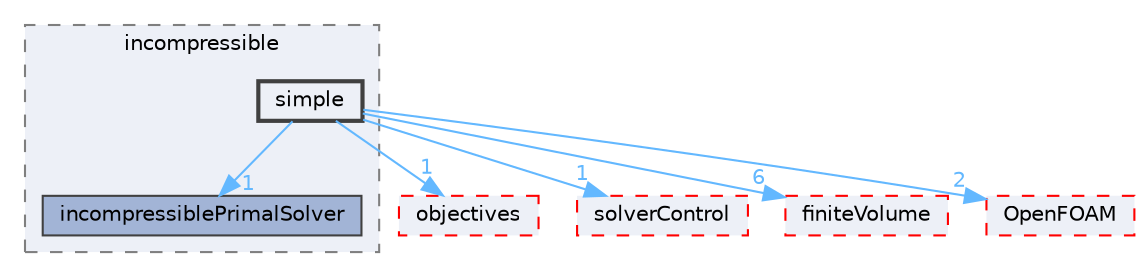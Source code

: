digraph "src/optimisation/adjointOptimisation/adjoint/solvers/primalSolvers/incompressible/simple"
{
 // LATEX_PDF_SIZE
  bgcolor="transparent";
  edge [fontname=Helvetica,fontsize=10,labelfontname=Helvetica,labelfontsize=10];
  node [fontname=Helvetica,fontsize=10,shape=box,height=0.2,width=0.4];
  compound=true
  subgraph clusterdir_63917a551ed1d85d2b13384e919fb65d {
    graph [ bgcolor="#edf0f7", pencolor="grey50", label="incompressible", fontname=Helvetica,fontsize=10 style="filled,dashed", URL="dir_63917a551ed1d85d2b13384e919fb65d.html",tooltip=""]
  dir_5aba0a8c5faa23d3d989f917678c366c [label="incompressiblePrimalSolver", fillcolor="#a2b4d6", color="grey25", style="filled", URL="dir_5aba0a8c5faa23d3d989f917678c366c.html",tooltip=""];
  dir_b41213cbe00012fd75cb2627d1a206be [label="simple", fillcolor="#edf0f7", color="grey25", style="filled,bold", URL="dir_b41213cbe00012fd75cb2627d1a206be.html",tooltip=""];
  }
  dir_1b1529705a9baeac752d91ac401dda71 [label="objectives", fillcolor="#edf0f7", color="red", style="filled,dashed", URL="dir_1b1529705a9baeac752d91ac401dda71.html",tooltip=""];
  dir_54e2bdabc2921f49c73b33c8cf47c961 [label="solverControl", fillcolor="#edf0f7", color="red", style="filled,dashed", URL="dir_54e2bdabc2921f49c73b33c8cf47c961.html",tooltip=""];
  dir_9bd15774b555cf7259a6fa18f99fe99b [label="finiteVolume", fillcolor="#edf0f7", color="red", style="filled,dashed", URL="dir_9bd15774b555cf7259a6fa18f99fe99b.html",tooltip=""];
  dir_c5473ff19b20e6ec4dfe5c310b3778a8 [label="OpenFOAM", fillcolor="#edf0f7", color="red", style="filled,dashed", URL="dir_c5473ff19b20e6ec4dfe5c310b3778a8.html",tooltip=""];
  dir_b41213cbe00012fd75cb2627d1a206be->dir_1b1529705a9baeac752d91ac401dda71 [headlabel="1", labeldistance=1.5 headhref="dir_003528_002670.html" href="dir_003528_002670.html" color="steelblue1" fontcolor="steelblue1"];
  dir_b41213cbe00012fd75cb2627d1a206be->dir_54e2bdabc2921f49c73b33c8cf47c961 [headlabel="1", labeldistance=1.5 headhref="dir_003528_003650.html" href="dir_003528_003650.html" color="steelblue1" fontcolor="steelblue1"];
  dir_b41213cbe00012fd75cb2627d1a206be->dir_5aba0a8c5faa23d3d989f917678c366c [headlabel="1", labeldistance=1.5 headhref="dir_003528_001828.html" href="dir_003528_001828.html" color="steelblue1" fontcolor="steelblue1"];
  dir_b41213cbe00012fd75cb2627d1a206be->dir_9bd15774b555cf7259a6fa18f99fe99b [headlabel="6", labeldistance=1.5 headhref="dir_003528_001387.html" href="dir_003528_001387.html" color="steelblue1" fontcolor="steelblue1"];
  dir_b41213cbe00012fd75cb2627d1a206be->dir_c5473ff19b20e6ec4dfe5c310b3778a8 [headlabel="2", labeldistance=1.5 headhref="dir_003528_002695.html" href="dir_003528_002695.html" color="steelblue1" fontcolor="steelblue1"];
}
